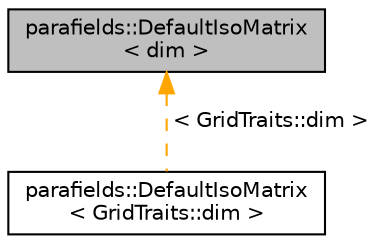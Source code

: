 digraph "parafields::DefaultIsoMatrix&lt; dim &gt;"
{
 // LATEX_PDF_SIZE
  edge [fontname="Helvetica",fontsize="10",labelfontname="Helvetica",labelfontsize="10"];
  node [fontname="Helvetica",fontsize="10",shape=record];
  Node1 [label="parafields::DefaultIsoMatrix\l\< dim \>",height=0.2,width=0.4,color="black", fillcolor="grey75", style="filled", fontcolor="black",tooltip="Default isotropic matrix selector for nD, n > 1: DCTMatrix."];
  Node1 -> Node2 [dir="back",color="orange",fontsize="10",style="dashed",label=" \< GridTraits::dim \>" ,fontname="Helvetica"];
  Node2 [label="parafields::DefaultIsoMatrix\l\< GridTraits::dim \>",height=0.2,width=0.4,color="black", fillcolor="white", style="filled",URL="$a01015.html",tooltip=" "];
}
